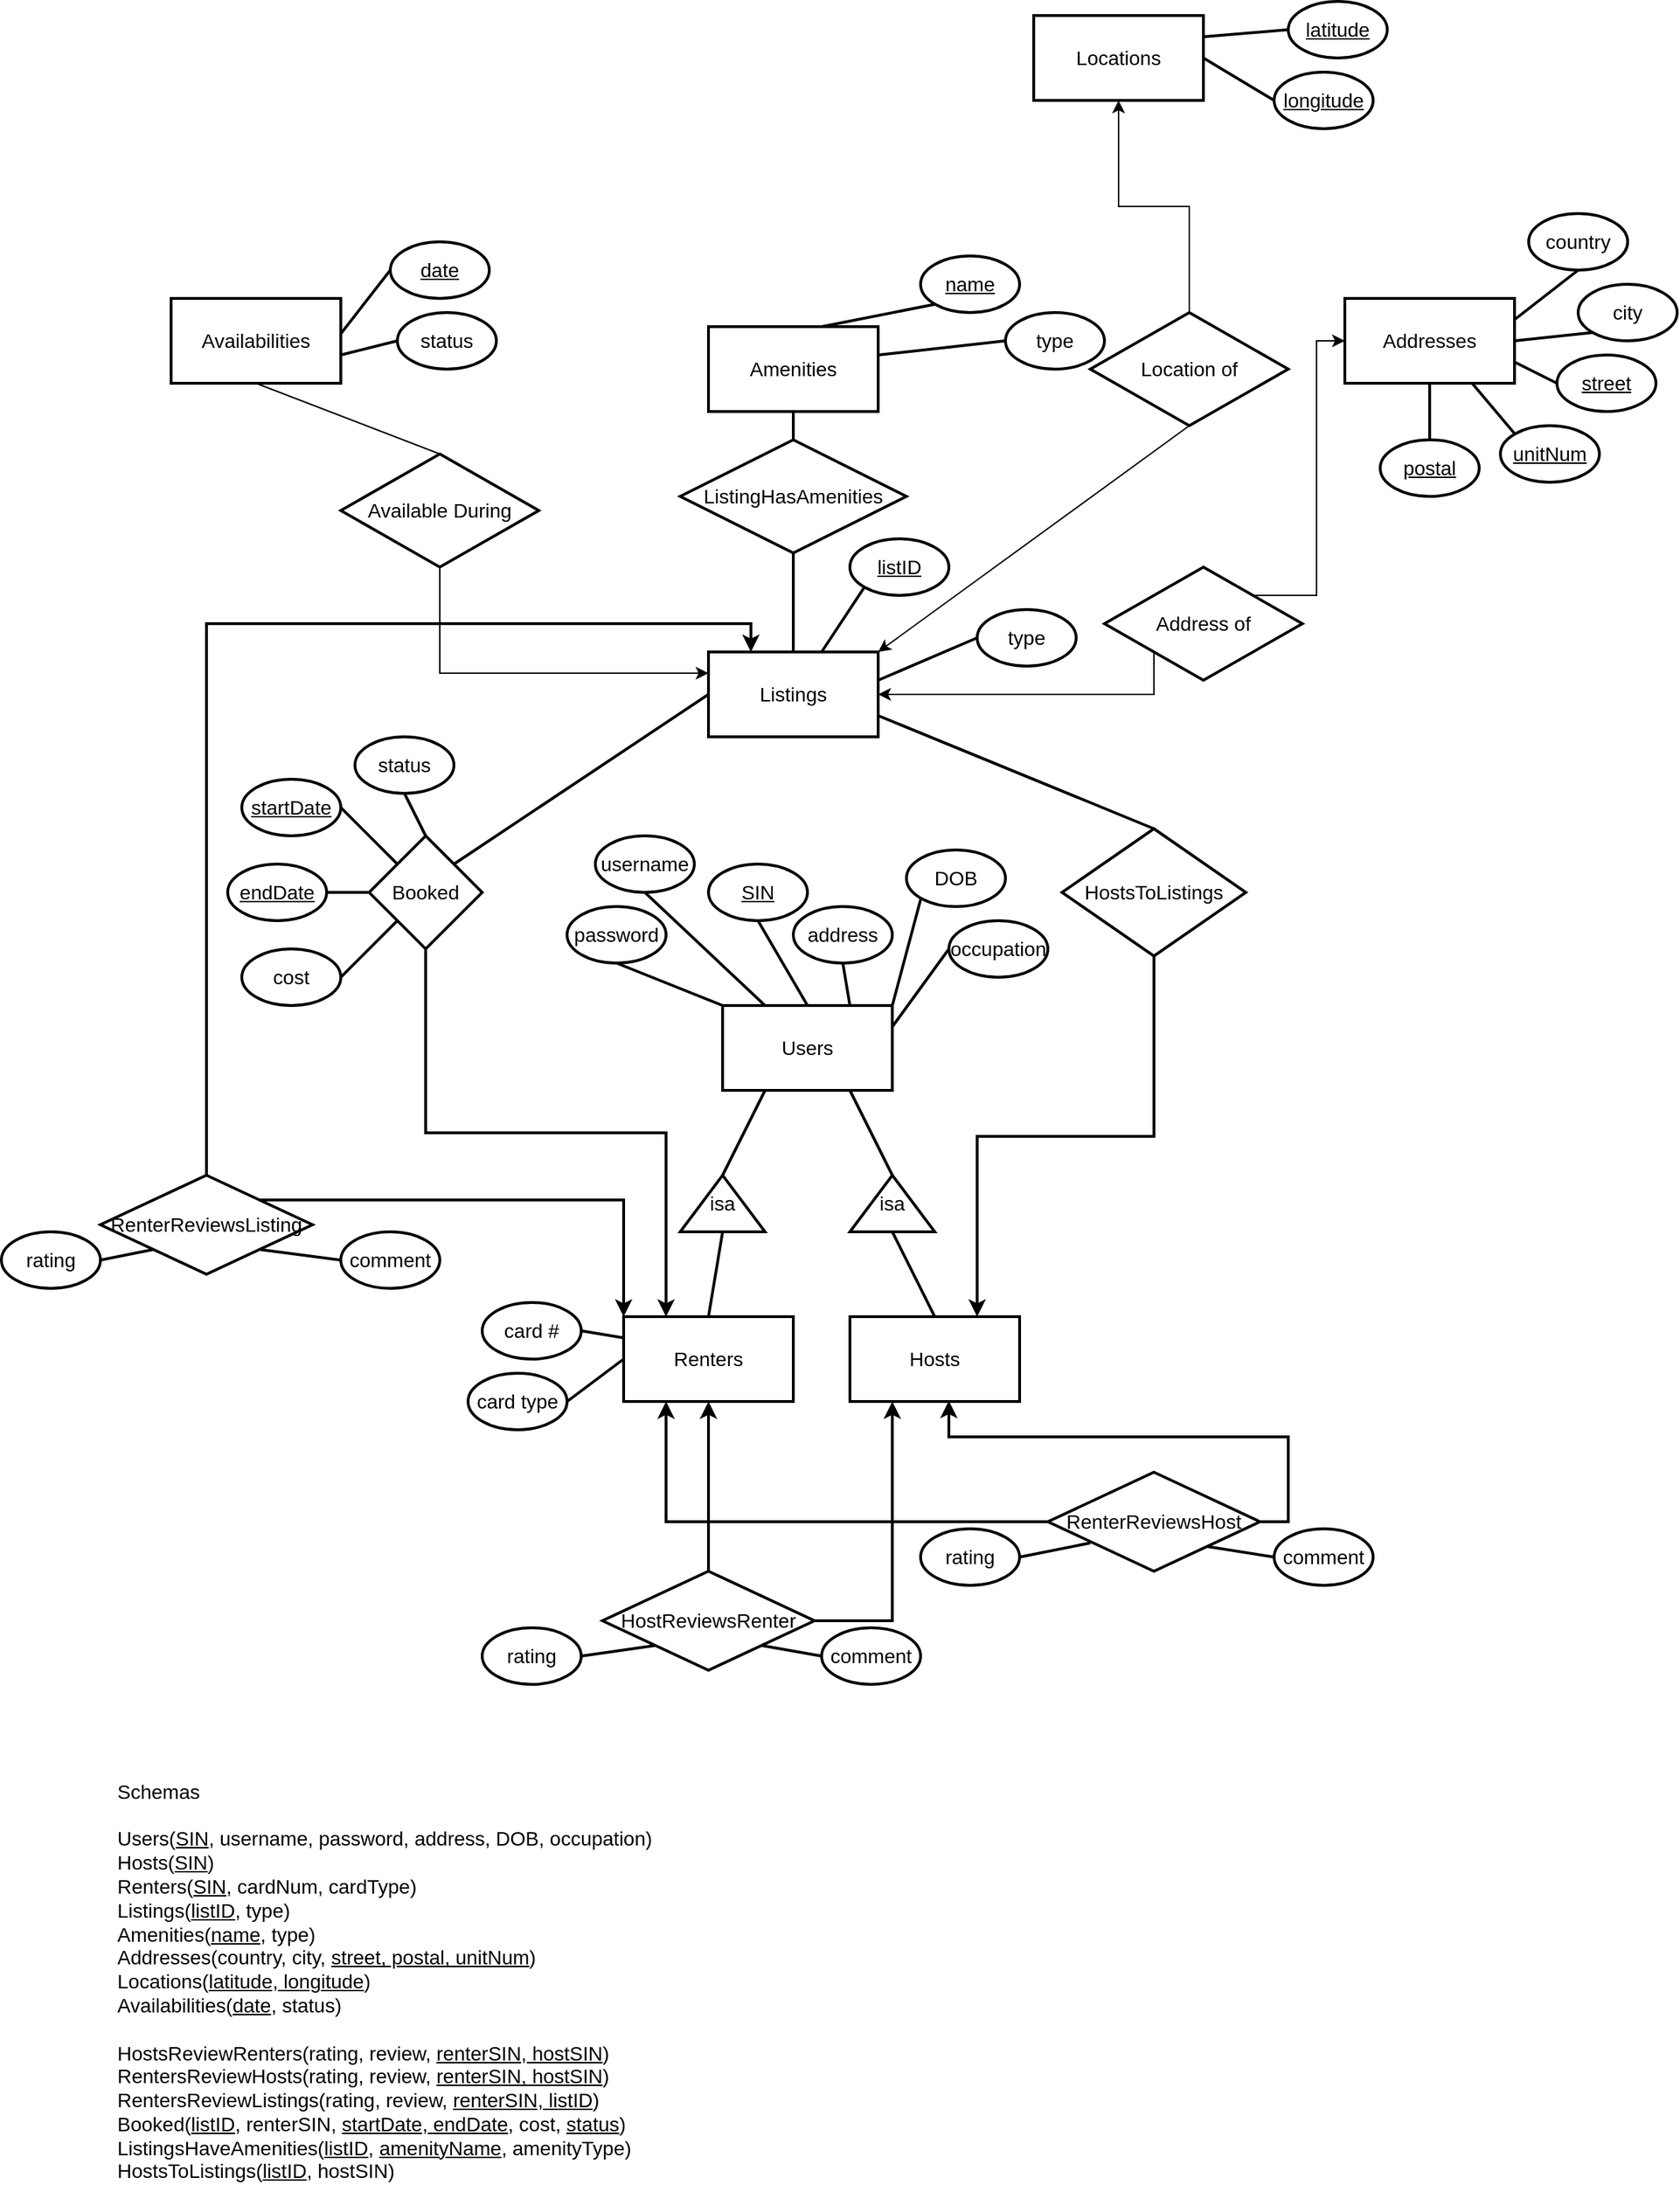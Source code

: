 <mxfile version="20.2.3" type="device"><diagram id="knI6Ya9efJXrDUYA589d" name="Page-1"><mxGraphModel dx="1422" dy="794" grid="1" gridSize="10" guides="1" tooltips="1" connect="1" arrows="1" fold="1" page="1" pageScale="1" pageWidth="850" pageHeight="1100" math="0" shadow="0"><root><mxCell id="0"/><mxCell id="1" parent="0"/><mxCell id="yv8ar8H4nYZj3fBdCoU2-1" value="Listings" style="rounded=0;whiteSpace=wrap;html=1;strokeWidth=2;fontSize=14;" parent="1" vertex="1"><mxGeometry x="570" y="520" width="120" height="60" as="geometry"/></mxCell><mxCell id="yv8ar8H4nYZj3fBdCoU2-2" value="Locations" style="rounded=0;whiteSpace=wrap;html=1;strokeWidth=2;fontSize=14;" parent="1" vertex="1"><mxGeometry x="800" y="70" width="120" height="60" as="geometry"/></mxCell><mxCell id="yv8ar8H4nYZj3fBdCoU2-3" value="Addresses" style="rounded=0;whiteSpace=wrap;html=1;strokeWidth=2;fontSize=14;" parent="1" vertex="1"><mxGeometry x="1020" y="270" width="120" height="60" as="geometry"/></mxCell><mxCell id="yv8ar8H4nYZj3fBdCoU2-4" value="Availabilities" style="rounded=0;whiteSpace=wrap;html=1;strokeWidth=2;fontSize=14;" parent="1" vertex="1"><mxGeometry x="190" y="270" width="120" height="60" as="geometry"/></mxCell><mxCell id="yv8ar8H4nYZj3fBdCoU2-6" value="Amenities" style="rounded=0;whiteSpace=wrap;html=1;strokeWidth=2;fontSize=14;" parent="1" vertex="1"><mxGeometry x="570" y="290" width="120" height="60" as="geometry"/></mxCell><mxCell id="yv8ar8H4nYZj3fBdCoU2-7" value="Users" style="rounded=0;whiteSpace=wrap;html=1;strokeWidth=2;fontSize=14;" parent="1" vertex="1"><mxGeometry x="580" y="770" width="120" height="60" as="geometry"/></mxCell><mxCell id="yv8ar8H4nYZj3fBdCoU2-8" value="Renters" style="rounded=0;whiteSpace=wrap;html=1;strokeWidth=2;fontSize=14;" parent="1" vertex="1"><mxGeometry x="510" y="990" width="120" height="60" as="geometry"/></mxCell><mxCell id="yv8ar8H4nYZj3fBdCoU2-9" value="Hosts" style="rounded=0;whiteSpace=wrap;html=1;strokeWidth=2;fontSize=14;" parent="1" vertex="1"><mxGeometry x="670" y="990" width="120" height="60" as="geometry"/></mxCell><mxCell id="yv8ar8H4nYZj3fBdCoU2-10" value="isa" style="triangle;whiteSpace=wrap;html=1;direction=north;strokeWidth=2;fontSize=14;" parent="1" vertex="1"><mxGeometry x="550" y="890" width="60" height="40" as="geometry"/></mxCell><mxCell id="yv8ar8H4nYZj3fBdCoU2-12" value="" style="endArrow=none;html=1;rounded=0;exitX=1;exitY=0.5;exitDx=0;exitDy=0;entryX=0.25;entryY=1;entryDx=0;entryDy=0;strokeWidth=2;fontSize=14;" parent="1" source="yv8ar8H4nYZj3fBdCoU2-10" target="yv8ar8H4nYZj3fBdCoU2-7" edge="1"><mxGeometry width="50" height="50" relative="1" as="geometry"><mxPoint x="590" y="700" as="sourcePoint"/><mxPoint x="640" y="650" as="targetPoint"/></mxGeometry></mxCell><mxCell id="yv8ar8H4nYZj3fBdCoU2-13" value="isa" style="triangle;whiteSpace=wrap;html=1;direction=north;strokeWidth=2;fontSize=14;" parent="1" vertex="1"><mxGeometry x="670" y="890" width="60" height="40" as="geometry"/></mxCell><mxCell id="yv8ar8H4nYZj3fBdCoU2-16" value="" style="endArrow=none;html=1;rounded=0;exitX=1;exitY=0.5;exitDx=0;exitDy=0;entryX=0.75;entryY=1;entryDx=0;entryDy=0;strokeWidth=2;fontSize=14;" parent="1" source="yv8ar8H4nYZj3fBdCoU2-13" target="yv8ar8H4nYZj3fBdCoU2-7" edge="1"><mxGeometry width="50" height="50" relative="1" as="geometry"><mxPoint x="590" y="700" as="sourcePoint"/><mxPoint x="640" y="650" as="targetPoint"/></mxGeometry></mxCell><mxCell id="yv8ar8H4nYZj3fBdCoU2-17" value="" style="endArrow=none;html=1;rounded=0;exitX=0;exitY=0.5;exitDx=0;exitDy=0;entryX=0.5;entryY=0;entryDx=0;entryDy=0;strokeWidth=2;fontSize=14;" parent="1" source="yv8ar8H4nYZj3fBdCoU2-10" target="yv8ar8H4nYZj3fBdCoU2-8" edge="1"><mxGeometry width="50" height="50" relative="1" as="geometry"><mxPoint x="590" y="700" as="sourcePoint"/><mxPoint x="640" y="650" as="targetPoint"/></mxGeometry></mxCell><mxCell id="yv8ar8H4nYZj3fBdCoU2-18" value="" style="endArrow=none;html=1;rounded=0;exitX=0;exitY=0.5;exitDx=0;exitDy=0;entryX=0.5;entryY=0;entryDx=0;entryDy=0;strokeWidth=2;fontSize=14;" parent="1" source="yv8ar8H4nYZj3fBdCoU2-13" target="yv8ar8H4nYZj3fBdCoU2-9" edge="1"><mxGeometry width="50" height="50" relative="1" as="geometry"><mxPoint x="590" y="700" as="sourcePoint"/><mxPoint x="640" y="650" as="targetPoint"/></mxGeometry></mxCell><mxCell id="yv8ar8H4nYZj3fBdCoU2-21" value="password" style="ellipse;whiteSpace=wrap;html=1;strokeWidth=2;fontSize=14;" parent="1" vertex="1"><mxGeometry x="470" y="700" width="70" height="40" as="geometry"/></mxCell><mxCell id="yv8ar8H4nYZj3fBdCoU2-22" value="username" style="ellipse;whiteSpace=wrap;html=1;strokeWidth=2;fontSize=14;" parent="1" vertex="1"><mxGeometry x="490" y="650" width="70" height="40" as="geometry"/></mxCell><mxCell id="yv8ar8H4nYZj3fBdCoU2-23" value="&lt;u style=&quot;font-size: 14px;&quot;&gt;SIN&lt;/u&gt;" style="ellipse;whiteSpace=wrap;html=1;strokeWidth=2;fontSize=14;" parent="1" vertex="1"><mxGeometry x="570" y="670" width="70" height="40" as="geometry"/></mxCell><mxCell id="yv8ar8H4nYZj3fBdCoU2-24" value="address" style="ellipse;whiteSpace=wrap;html=1;strokeWidth=2;fontSize=14;" parent="1" vertex="1"><mxGeometry x="630" y="700" width="70" height="40" as="geometry"/></mxCell><mxCell id="yv8ar8H4nYZj3fBdCoU2-25" value="DOB" style="ellipse;whiteSpace=wrap;html=1;strokeWidth=2;fontSize=14;" parent="1" vertex="1"><mxGeometry x="710" y="660" width="70" height="40" as="geometry"/></mxCell><mxCell id="yv8ar8H4nYZj3fBdCoU2-26" value="occupation" style="ellipse;whiteSpace=wrap;html=1;strokeWidth=2;fontSize=14;" parent="1" vertex="1"><mxGeometry x="740" y="710" width="70" height="40" as="geometry"/></mxCell><mxCell id="yv8ar8H4nYZj3fBdCoU2-27" value="" style="endArrow=none;html=1;rounded=0;exitX=0.5;exitY=1;exitDx=0;exitDy=0;entryX=0;entryY=0;entryDx=0;entryDy=0;strokeWidth=2;fontSize=14;" parent="1" source="yv8ar8H4nYZj3fBdCoU2-21" target="yv8ar8H4nYZj3fBdCoU2-7" edge="1"><mxGeometry width="50" height="50" relative="1" as="geometry"><mxPoint x="590" y="700" as="sourcePoint"/><mxPoint x="640" y="650" as="targetPoint"/></mxGeometry></mxCell><mxCell id="yv8ar8H4nYZj3fBdCoU2-28" value="" style="endArrow=none;html=1;rounded=0;exitX=0.5;exitY=1;exitDx=0;exitDy=0;entryX=0.25;entryY=0;entryDx=0;entryDy=0;strokeWidth=2;fontSize=14;" parent="1" source="yv8ar8H4nYZj3fBdCoU2-22" target="yv8ar8H4nYZj3fBdCoU2-7" edge="1"><mxGeometry width="50" height="50" relative="1" as="geometry"><mxPoint x="515" y="750.0" as="sourcePoint"/><mxPoint x="590" y="780.0" as="targetPoint"/></mxGeometry></mxCell><mxCell id="yv8ar8H4nYZj3fBdCoU2-29" value="" style="endArrow=none;html=1;rounded=0;exitX=0.5;exitY=1;exitDx=0;exitDy=0;entryX=0.5;entryY=0;entryDx=0;entryDy=0;strokeWidth=2;fontSize=14;" parent="1" source="yv8ar8H4nYZj3fBdCoU2-23" target="yv8ar8H4nYZj3fBdCoU2-7" edge="1"><mxGeometry width="50" height="50" relative="1" as="geometry"><mxPoint x="595" y="720.0" as="sourcePoint"/><mxPoint x="620" y="780.0" as="targetPoint"/></mxGeometry></mxCell><mxCell id="yv8ar8H4nYZj3fBdCoU2-30" value="" style="endArrow=none;html=1;rounded=0;entryX=0.5;entryY=1;entryDx=0;entryDy=0;exitX=0.75;exitY=0;exitDx=0;exitDy=0;strokeWidth=2;fontSize=14;" parent="1" source="yv8ar8H4nYZj3fBdCoU2-7" target="yv8ar8H4nYZj3fBdCoU2-24" edge="1"><mxGeometry width="50" height="50" relative="1" as="geometry"><mxPoint x="670" y="770" as="sourcePoint"/><mxPoint x="650" y="780.0" as="targetPoint"/></mxGeometry></mxCell><mxCell id="yv8ar8H4nYZj3fBdCoU2-31" value="" style="endArrow=none;html=1;rounded=0;exitX=1;exitY=0;exitDx=0;exitDy=0;entryX=0;entryY=1;entryDx=0;entryDy=0;strokeWidth=2;fontSize=14;" parent="1" source="yv8ar8H4nYZj3fBdCoU2-7" target="yv8ar8H4nYZj3fBdCoU2-25" edge="1"><mxGeometry width="50" height="50" relative="1" as="geometry"><mxPoint x="680" y="780.0" as="sourcePoint"/><mxPoint x="755" y="720.0" as="targetPoint"/></mxGeometry></mxCell><mxCell id="yv8ar8H4nYZj3fBdCoU2-32" value="" style="endArrow=none;html=1;rounded=0;exitX=1;exitY=0.25;exitDx=0;exitDy=0;entryX=0;entryY=0.5;entryDx=0;entryDy=0;strokeWidth=2;fontSize=14;" parent="1" source="yv8ar8H4nYZj3fBdCoU2-7" target="yv8ar8H4nYZj3fBdCoU2-26" edge="1"><mxGeometry width="50" height="50" relative="1" as="geometry"><mxPoint x="690" y="790.0" as="sourcePoint"/><mxPoint x="765" y="730.0" as="targetPoint"/></mxGeometry></mxCell><mxCell id="yv8ar8H4nYZj3fBdCoU2-33" value="card #" style="ellipse;whiteSpace=wrap;html=1;strokeWidth=2;fontSize=14;" parent="1" vertex="1"><mxGeometry x="410" y="980" width="70" height="40" as="geometry"/></mxCell><mxCell id="yv8ar8H4nYZj3fBdCoU2-34" value="card type" style="ellipse;whiteSpace=wrap;html=1;strokeWidth=2;fontSize=14;" parent="1" vertex="1"><mxGeometry x="400" y="1030" width="70" height="40" as="geometry"/></mxCell><mxCell id="yv8ar8H4nYZj3fBdCoU2-35" value="" style="endArrow=none;html=1;rounded=0;exitX=1;exitY=0.5;exitDx=0;exitDy=0;entryX=0;entryY=0.25;entryDx=0;entryDy=0;strokeWidth=2;fontSize=14;" parent="1" source="yv8ar8H4nYZj3fBdCoU2-33" target="yv8ar8H4nYZj3fBdCoU2-8" edge="1"><mxGeometry width="50" height="50" relative="1" as="geometry"><mxPoint x="515" y="750.0" as="sourcePoint"/><mxPoint x="590" y="780.0" as="targetPoint"/></mxGeometry></mxCell><mxCell id="yv8ar8H4nYZj3fBdCoU2-36" value="" style="endArrow=none;html=1;rounded=0;exitX=0;exitY=0.5;exitDx=0;exitDy=0;entryX=1;entryY=0.5;entryDx=0;entryDy=0;strokeWidth=2;fontSize=14;" parent="1" source="yv8ar8H4nYZj3fBdCoU2-8" target="yv8ar8H4nYZj3fBdCoU2-34" edge="1"><mxGeometry width="50" height="50" relative="1" as="geometry"><mxPoint x="525" y="760.0" as="sourcePoint"/><mxPoint x="600" y="790.0" as="targetPoint"/></mxGeometry></mxCell><mxCell id="yv8ar8H4nYZj3fBdCoU2-39" style="edgeStyle=orthogonalEdgeStyle;rounded=0;orthogonalLoop=1;jettySize=auto;html=1;exitX=1;exitY=0.5;exitDx=0;exitDy=0;entryX=0.583;entryY=0.992;entryDx=0;entryDy=0;entryPerimeter=0;fontSize=14;strokeWidth=2;" parent="1" source="yv8ar8H4nYZj3fBdCoU2-37" target="yv8ar8H4nYZj3fBdCoU2-9" edge="1"><mxGeometry relative="1" as="geometry"/></mxCell><mxCell id="yv8ar8H4nYZj3fBdCoU2-41" style="edgeStyle=orthogonalEdgeStyle;rounded=0;orthogonalLoop=1;jettySize=auto;html=1;exitX=0;exitY=0.5;exitDx=0;exitDy=0;entryX=0.25;entryY=1;entryDx=0;entryDy=0;fontSize=14;strokeWidth=2;" parent="1" source="yv8ar8H4nYZj3fBdCoU2-37" target="yv8ar8H4nYZj3fBdCoU2-8" edge="1"><mxGeometry relative="1" as="geometry"/></mxCell><mxCell id="yv8ar8H4nYZj3fBdCoU2-37" value="RenterReviewsHost" style="rhombus;whiteSpace=wrap;html=1;fontSize=14;strokeWidth=2;" parent="1" vertex="1"><mxGeometry x="810" y="1100" width="150" height="70" as="geometry"/></mxCell><mxCell id="yv8ar8H4nYZj3fBdCoU2-43" value="comment" style="ellipse;whiteSpace=wrap;html=1;strokeWidth=2;fontSize=14;" parent="1" vertex="1"><mxGeometry x="970" y="1140" width="70" height="40" as="geometry"/></mxCell><mxCell id="yv8ar8H4nYZj3fBdCoU2-44" value="" style="endArrow=none;html=1;rounded=0;exitX=1;exitY=1;exitDx=0;exitDy=0;entryX=0;entryY=0.5;entryDx=0;entryDy=0;strokeWidth=2;fontSize=14;" parent="1" source="yv8ar8H4nYZj3fBdCoU2-37" target="yv8ar8H4nYZj3fBdCoU2-43" edge="1"><mxGeometry width="50" height="50" relative="1" as="geometry"><mxPoint x="730" y="950.0" as="sourcePoint"/><mxPoint x="760" y="955.0" as="targetPoint"/></mxGeometry></mxCell><mxCell id="yv8ar8H4nYZj3fBdCoU2-45" value="rating" style="ellipse;whiteSpace=wrap;html=1;strokeWidth=2;fontSize=14;" parent="1" vertex="1"><mxGeometry x="720" y="1140" width="70" height="40" as="geometry"/></mxCell><mxCell id="yv8ar8H4nYZj3fBdCoU2-46" value="" style="endArrow=none;html=1;rounded=0;exitX=1;exitY=0.5;exitDx=0;exitDy=0;strokeWidth=2;fontSize=14;" parent="1" source="yv8ar8H4nYZj3fBdCoU2-45" edge="1"><mxGeometry width="50" height="50" relative="1" as="geometry"><mxPoint x="932.5" y="1162.5" as="sourcePoint"/><mxPoint x="840" y="1150" as="targetPoint"/></mxGeometry></mxCell><mxCell id="yv8ar8H4nYZj3fBdCoU2-54" style="edgeStyle=orthogonalEdgeStyle;rounded=0;orthogonalLoop=1;jettySize=auto;html=1;exitX=1;exitY=0.5;exitDx=0;exitDy=0;entryX=0.25;entryY=1;entryDx=0;entryDy=0;fontSize=14;strokeWidth=2;" parent="1" source="yv8ar8H4nYZj3fBdCoU2-48" target="yv8ar8H4nYZj3fBdCoU2-9" edge="1"><mxGeometry relative="1" as="geometry"/></mxCell><mxCell id="yv8ar8H4nYZj3fBdCoU2-56" style="edgeStyle=orthogonalEdgeStyle;rounded=0;orthogonalLoop=1;jettySize=auto;html=1;exitX=0.5;exitY=0;exitDx=0;exitDy=0;entryX=0.5;entryY=1;entryDx=0;entryDy=0;fontSize=14;strokeWidth=2;" parent="1" source="yv8ar8H4nYZj3fBdCoU2-48" target="yv8ar8H4nYZj3fBdCoU2-8" edge="1"><mxGeometry relative="1" as="geometry"/></mxCell><mxCell id="yv8ar8H4nYZj3fBdCoU2-48" value="HostReviewsRenter" style="rhombus;whiteSpace=wrap;html=1;fontSize=14;strokeWidth=2;" parent="1" vertex="1"><mxGeometry x="495" y="1170" width="150" height="70" as="geometry"/></mxCell><mxCell id="yv8ar8H4nYZj3fBdCoU2-49" value="comment" style="ellipse;whiteSpace=wrap;html=1;strokeWidth=2;fontSize=14;" parent="1" vertex="1"><mxGeometry x="650" y="1210" width="70" height="40" as="geometry"/></mxCell><mxCell id="yv8ar8H4nYZj3fBdCoU2-50" value="" style="endArrow=none;html=1;rounded=0;exitX=1;exitY=1;exitDx=0;exitDy=0;entryX=0;entryY=0.5;entryDx=0;entryDy=0;strokeWidth=2;fontSize=14;" parent="1" source="yv8ar8H4nYZj3fBdCoU2-48" target="yv8ar8H4nYZj3fBdCoU2-49" edge="1"><mxGeometry width="50" height="50" relative="1" as="geometry"><mxPoint x="420" y="1020.0" as="sourcePoint"/><mxPoint x="450" y="1025.0" as="targetPoint"/></mxGeometry></mxCell><mxCell id="yv8ar8H4nYZj3fBdCoU2-51" value="rating" style="ellipse;whiteSpace=wrap;html=1;strokeWidth=2;fontSize=14;" parent="1" vertex="1"><mxGeometry x="410" y="1210" width="70" height="40" as="geometry"/></mxCell><mxCell id="yv8ar8H4nYZj3fBdCoU2-52" value="" style="endArrow=none;html=1;rounded=0;exitX=1;exitY=0.5;exitDx=0;exitDy=0;strokeWidth=2;fontSize=14;entryX=0;entryY=1;entryDx=0;entryDy=0;" parent="1" source="yv8ar8H4nYZj3fBdCoU2-51" target="yv8ar8H4nYZj3fBdCoU2-48" edge="1"><mxGeometry width="50" height="50" relative="1" as="geometry"><mxPoint x="622.5" y="1232.5" as="sourcePoint"/><mxPoint x="530" y="1220" as="targetPoint"/></mxGeometry></mxCell><mxCell id="yv8ar8H4nYZj3fBdCoU2-59" style="edgeStyle=orthogonalEdgeStyle;rounded=0;orthogonalLoop=1;jettySize=auto;html=1;exitX=0.5;exitY=1;exitDx=0;exitDy=0;entryX=0.25;entryY=0;entryDx=0;entryDy=0;fontSize=14;strokeWidth=2;" parent="1" source="yv8ar8H4nYZj3fBdCoU2-57" target="yv8ar8H4nYZj3fBdCoU2-8" edge="1"><mxGeometry relative="1" as="geometry"/></mxCell><mxCell id="yv8ar8H4nYZj3fBdCoU2-57" value="Booked" style="rhombus;whiteSpace=wrap;html=1;fontSize=14;strokeWidth=2;" parent="1" vertex="1"><mxGeometry x="330" y="650" width="80" height="80" as="geometry"/></mxCell><mxCell id="yv8ar8H4nYZj3fBdCoU2-60" value="" style="endArrow=none;html=1;rounded=0;fontSize=14;strokeWidth=2;exitX=1;exitY=0;exitDx=0;exitDy=0;entryX=0;entryY=0.5;entryDx=0;entryDy=0;" parent="1" source="yv8ar8H4nYZj3fBdCoU2-57" target="yv8ar8H4nYZj3fBdCoU2-1" edge="1"><mxGeometry width="50" height="50" relative="1" as="geometry"><mxPoint x="450" y="900" as="sourcePoint"/><mxPoint x="500" y="850" as="targetPoint"/></mxGeometry></mxCell><mxCell id="yv8ar8H4nYZj3fBdCoU2-61" value="&lt;u&gt;startDate&lt;/u&gt;" style="ellipse;whiteSpace=wrap;html=1;strokeWidth=2;fontSize=14;" parent="1" vertex="1"><mxGeometry x="240" y="610" width="70" height="40" as="geometry"/></mxCell><mxCell id="yv8ar8H4nYZj3fBdCoU2-62" value="&lt;u&gt;endDate&lt;/u&gt;" style="ellipse;whiteSpace=wrap;html=1;strokeWidth=2;fontSize=14;" parent="1" vertex="1"><mxGeometry x="230" y="670" width="70" height="40" as="geometry"/></mxCell><mxCell id="yv8ar8H4nYZj3fBdCoU2-63" value="cost" style="ellipse;whiteSpace=wrap;html=1;strokeWidth=2;fontSize=14;" parent="1" vertex="1"><mxGeometry x="240" y="730" width="70" height="40" as="geometry"/></mxCell><mxCell id="yv8ar8H4nYZj3fBdCoU2-64" value="status" style="ellipse;whiteSpace=wrap;html=1;strokeWidth=2;fontSize=14;" parent="1" vertex="1"><mxGeometry x="320" y="580" width="70" height="40" as="geometry"/></mxCell><mxCell id="yv8ar8H4nYZj3fBdCoU2-65" value="" style="endArrow=none;html=1;rounded=0;fontSize=14;strokeWidth=2;exitX=0.5;exitY=1;exitDx=0;exitDy=0;entryX=0.5;entryY=0;entryDx=0;entryDy=0;" parent="1" source="yv8ar8H4nYZj3fBdCoU2-64" target="yv8ar8H4nYZj3fBdCoU2-57" edge="1"><mxGeometry width="50" height="50" relative="1" as="geometry"><mxPoint x="450" y="900" as="sourcePoint"/><mxPoint x="500" y="850" as="targetPoint"/></mxGeometry></mxCell><mxCell id="yv8ar8H4nYZj3fBdCoU2-66" value="" style="endArrow=none;html=1;rounded=0;fontSize=14;strokeWidth=2;exitX=1;exitY=0.5;exitDx=0;exitDy=0;entryX=0;entryY=0;entryDx=0;entryDy=0;" parent="1" source="yv8ar8H4nYZj3fBdCoU2-61" target="yv8ar8H4nYZj3fBdCoU2-57" edge="1"><mxGeometry width="50" height="50" relative="1" as="geometry"><mxPoint x="365" y="610" as="sourcePoint"/><mxPoint x="380" y="660" as="targetPoint"/></mxGeometry></mxCell><mxCell id="yv8ar8H4nYZj3fBdCoU2-67" value="" style="endArrow=none;html=1;rounded=0;fontSize=14;strokeWidth=2;exitX=1;exitY=0.5;exitDx=0;exitDy=0;entryX=0;entryY=0.5;entryDx=0;entryDy=0;" parent="1" source="yv8ar8H4nYZj3fBdCoU2-62" target="yv8ar8H4nYZj3fBdCoU2-57" edge="1"><mxGeometry width="50" height="50" relative="1" as="geometry"><mxPoint x="320" y="640" as="sourcePoint"/><mxPoint x="360" y="680" as="targetPoint"/></mxGeometry></mxCell><mxCell id="yv8ar8H4nYZj3fBdCoU2-68" value="" style="endArrow=none;html=1;rounded=0;fontSize=14;strokeWidth=2;exitX=1;exitY=0.5;exitDx=0;exitDy=0;entryX=0;entryY=1;entryDx=0;entryDy=0;" parent="1" source="yv8ar8H4nYZj3fBdCoU2-63" target="yv8ar8H4nYZj3fBdCoU2-57" edge="1"><mxGeometry width="50" height="50" relative="1" as="geometry"><mxPoint x="290" y="700" as="sourcePoint"/><mxPoint x="340" y="700" as="targetPoint"/></mxGeometry></mxCell><mxCell id="yv8ar8H4nYZj3fBdCoU2-73" style="edgeStyle=orthogonalEdgeStyle;rounded=0;orthogonalLoop=1;jettySize=auto;html=1;exitX=0.5;exitY=1;exitDx=0;exitDy=0;entryX=0.75;entryY=0;entryDx=0;entryDy=0;fontSize=14;strokeWidth=2;" parent="1" source="yv8ar8H4nYZj3fBdCoU2-71" target="yv8ar8H4nYZj3fBdCoU2-9" edge="1"><mxGeometry relative="1" as="geometry"/></mxCell><mxCell id="yv8ar8H4nYZj3fBdCoU2-71" value="HostsToListings" style="rhombus;whiteSpace=wrap;html=1;fontSize=14;strokeWidth=2;" parent="1" vertex="1"><mxGeometry x="820" y="645" width="130" height="90" as="geometry"/></mxCell><mxCell id="yv8ar8H4nYZj3fBdCoU2-72" value="" style="endArrow=none;html=1;rounded=0;fontSize=14;strokeWidth=2;exitX=0.5;exitY=0;exitDx=0;exitDy=0;entryX=1;entryY=0.75;entryDx=0;entryDy=0;" parent="1" source="yv8ar8H4nYZj3fBdCoU2-71" target="yv8ar8H4nYZj3fBdCoU2-1" edge="1"><mxGeometry width="50" height="50" relative="1" as="geometry"><mxPoint x="400" y="680" as="sourcePoint"/><mxPoint x="590" y="430" as="targetPoint"/></mxGeometry></mxCell><mxCell id="yv8ar8H4nYZj3fBdCoU2-83" style="edgeStyle=orthogonalEdgeStyle;rounded=0;orthogonalLoop=1;jettySize=auto;html=1;exitX=1;exitY=0;exitDx=0;exitDy=0;entryX=0;entryY=0;entryDx=0;entryDy=0;fontSize=14;strokeWidth=2;" parent="1" source="yv8ar8H4nYZj3fBdCoU2-76" target="yv8ar8H4nYZj3fBdCoU2-8" edge="1"><mxGeometry relative="1" as="geometry"/></mxCell><mxCell id="yv8ar8H4nYZj3fBdCoU2-85" style="edgeStyle=orthogonalEdgeStyle;rounded=0;orthogonalLoop=1;jettySize=auto;html=1;exitX=0.5;exitY=0;exitDx=0;exitDy=0;entryX=0.25;entryY=0;entryDx=0;entryDy=0;fontSize=14;strokeWidth=2;" parent="1" source="yv8ar8H4nYZj3fBdCoU2-76" target="yv8ar8H4nYZj3fBdCoU2-1" edge="1"><mxGeometry relative="1" as="geometry"><Array as="points"><mxPoint x="215" y="500"/><mxPoint x="600" y="500"/></Array></mxGeometry></mxCell><mxCell id="yv8ar8H4nYZj3fBdCoU2-76" value="RenterReviewsListing" style="rhombus;whiteSpace=wrap;html=1;fontSize=14;strokeWidth=2;" parent="1" vertex="1"><mxGeometry x="140" y="890" width="150" height="70" as="geometry"/></mxCell><mxCell id="yv8ar8H4nYZj3fBdCoU2-77" value="comment" style="ellipse;whiteSpace=wrap;html=1;strokeWidth=2;fontSize=14;" parent="1" vertex="1"><mxGeometry x="310" y="930" width="70" height="40" as="geometry"/></mxCell><mxCell id="yv8ar8H4nYZj3fBdCoU2-78" value="" style="endArrow=none;html=1;rounded=0;exitX=1;exitY=1;exitDx=0;exitDy=0;entryX=0;entryY=0.5;entryDx=0;entryDy=0;strokeWidth=2;fontSize=14;" parent="1" source="yv8ar8H4nYZj3fBdCoU2-76" target="yv8ar8H4nYZj3fBdCoU2-77" edge="1"><mxGeometry width="50" height="50" relative="1" as="geometry"><mxPoint x="80" y="740.0" as="sourcePoint"/><mxPoint x="110" y="745.0" as="targetPoint"/></mxGeometry></mxCell><mxCell id="yv8ar8H4nYZj3fBdCoU2-79" value="rating" style="ellipse;whiteSpace=wrap;html=1;strokeWidth=2;fontSize=14;" parent="1" vertex="1"><mxGeometry x="70" y="930" width="70" height="40" as="geometry"/></mxCell><mxCell id="yv8ar8H4nYZj3fBdCoU2-80" value="" style="endArrow=none;html=1;rounded=0;exitX=1;exitY=0.5;exitDx=0;exitDy=0;strokeWidth=2;fontSize=14;entryX=0;entryY=1;entryDx=0;entryDy=0;" parent="1" source="yv8ar8H4nYZj3fBdCoU2-79" target="yv8ar8H4nYZj3fBdCoU2-76" edge="1"><mxGeometry width="50" height="50" relative="1" as="geometry"><mxPoint x="282.5" y="952.5" as="sourcePoint"/><mxPoint x="190" y="940" as="targetPoint"/></mxGeometry></mxCell><mxCell id="yv8ar8H4nYZj3fBdCoU2-86" value="ListingHasAmenities" style="rhombus;whiteSpace=wrap;html=1;fontSize=14;strokeWidth=2;" parent="1" vertex="1"><mxGeometry x="550" y="370" width="160" height="80" as="geometry"/></mxCell><mxCell id="yv8ar8H4nYZj3fBdCoU2-87" value="" style="endArrow=none;html=1;rounded=0;fontSize=14;strokeWidth=2;exitX=0.5;exitY=1;exitDx=0;exitDy=0;entryX=0.5;entryY=0;entryDx=0;entryDy=0;" parent="1" source="yv8ar8H4nYZj3fBdCoU2-6" target="yv8ar8H4nYZj3fBdCoU2-86" edge="1"><mxGeometry width="50" height="50" relative="1" as="geometry"><mxPoint x="365" y="630" as="sourcePoint"/><mxPoint x="380" y="660" as="targetPoint"/></mxGeometry></mxCell><mxCell id="yv8ar8H4nYZj3fBdCoU2-88" value="" style="endArrow=none;html=1;rounded=0;fontSize=14;strokeWidth=2;exitX=0.5;exitY=0;exitDx=0;exitDy=0;entryX=0.5;entryY=1;entryDx=0;entryDy=0;" parent="1" source="yv8ar8H4nYZj3fBdCoU2-1" target="yv8ar8H4nYZj3fBdCoU2-86" edge="1"><mxGeometry width="50" height="50" relative="1" as="geometry"><mxPoint x="675" y="280" as="sourcePoint"/><mxPoint x="660" y="360" as="targetPoint"/></mxGeometry></mxCell><mxCell id="yv8ar8H4nYZj3fBdCoU2-90" value="&lt;u&gt;listID&lt;/u&gt;" style="ellipse;whiteSpace=wrap;html=1;strokeWidth=2;fontSize=14;" parent="1" vertex="1"><mxGeometry x="670" y="440" width="70" height="40" as="geometry"/></mxCell><mxCell id="yv8ar8H4nYZj3fBdCoU2-91" value="type" style="ellipse;whiteSpace=wrap;html=1;strokeWidth=2;fontSize=14;" parent="1" vertex="1"><mxGeometry x="760" y="490" width="70" height="40" as="geometry"/></mxCell><mxCell id="yv8ar8H4nYZj3fBdCoU2-93" value="" style="endArrow=none;html=1;rounded=0;fontSize=14;strokeWidth=2;entryX=0;entryY=1;entryDx=0;entryDy=0;" parent="1" target="yv8ar8H4nYZj3fBdCoU2-90" edge="1"><mxGeometry width="50" height="50" relative="1" as="geometry"><mxPoint x="650" y="520" as="sourcePoint"/><mxPoint x="380" y="660" as="targetPoint"/></mxGeometry></mxCell><mxCell id="yv8ar8H4nYZj3fBdCoU2-94" value="" style="endArrow=none;html=1;rounded=0;fontSize=14;strokeWidth=2;entryX=0;entryY=0.5;entryDx=0;entryDy=0;" parent="1" target="yv8ar8H4nYZj3fBdCoU2-91" edge="1"><mxGeometry width="50" height="50" relative="1" as="geometry"><mxPoint x="690" y="540" as="sourcePoint"/><mxPoint x="740.251" y="514.142" as="targetPoint"/></mxGeometry></mxCell><mxCell id="yv8ar8H4nYZj3fBdCoU2-96" value="&lt;u&gt;name&lt;/u&gt;" style="ellipse;whiteSpace=wrap;html=1;strokeWidth=2;fontSize=14;" parent="1" vertex="1"><mxGeometry x="720" y="240" width="70" height="40" as="geometry"/></mxCell><mxCell id="yv8ar8H4nYZj3fBdCoU2-97" value="type" style="ellipse;whiteSpace=wrap;html=1;strokeWidth=2;fontSize=14;" parent="1" vertex="1"><mxGeometry x="780" y="280" width="70" height="40" as="geometry"/></mxCell><mxCell id="yv8ar8H4nYZj3fBdCoU2-98" value="" style="endArrow=none;html=1;rounded=0;fontSize=14;strokeWidth=2;entryX=0;entryY=1;entryDx=0;entryDy=0;" parent="1" target="yv8ar8H4nYZj3fBdCoU2-96" edge="1"><mxGeometry width="50" height="50" relative="1" as="geometry"><mxPoint x="650.0" y="290" as="sourcePoint"/><mxPoint x="380" y="430" as="targetPoint"/></mxGeometry></mxCell><mxCell id="yv8ar8H4nYZj3fBdCoU2-99" value="" style="endArrow=none;html=1;rounded=0;fontSize=14;strokeWidth=2;entryX=0;entryY=0.5;entryDx=0;entryDy=0;" parent="1" target="yv8ar8H4nYZj3fBdCoU2-97" edge="1"><mxGeometry width="50" height="50" relative="1" as="geometry"><mxPoint x="690.0" y="310" as="sourcePoint"/><mxPoint x="740.251" y="284.142" as="targetPoint"/></mxGeometry></mxCell><mxCell id="yv8ar8H4nYZj3fBdCoU2-100" value="&lt;u&gt;postal&lt;/u&gt;" style="ellipse;whiteSpace=wrap;html=1;strokeWidth=2;fontSize=14;" parent="1" vertex="1"><mxGeometry x="1045" y="370" width="70" height="40" as="geometry"/></mxCell><mxCell id="yv8ar8H4nYZj3fBdCoU2-101" value="&lt;u&gt;street&lt;/u&gt;" style="ellipse;whiteSpace=wrap;html=1;strokeWidth=2;fontSize=14;" parent="1" vertex="1"><mxGeometry x="1170" y="310" width="70" height="40" as="geometry"/></mxCell><mxCell id="yv8ar8H4nYZj3fBdCoU2-102" value="city" style="ellipse;whiteSpace=wrap;html=1;strokeWidth=2;fontSize=14;" parent="1" vertex="1"><mxGeometry x="1185" y="260" width="70" height="40" as="geometry"/></mxCell><mxCell id="yv8ar8H4nYZj3fBdCoU2-103" value="&lt;u&gt;unitNum&lt;/u&gt;" style="ellipse;whiteSpace=wrap;html=1;strokeWidth=2;fontSize=14;" parent="1" vertex="1"><mxGeometry x="1130" y="360" width="70" height="40" as="geometry"/></mxCell><mxCell id="yv8ar8H4nYZj3fBdCoU2-104" value="country" style="ellipse;whiteSpace=wrap;html=1;strokeWidth=2;fontSize=14;" parent="1" vertex="1"><mxGeometry x="1150" y="210" width="70" height="40" as="geometry"/></mxCell><mxCell id="yv8ar8H4nYZj3fBdCoU2-105" value="" style="endArrow=none;html=1;rounded=0;fontSize=14;strokeWidth=2;entryX=0.5;entryY=0;entryDx=0;entryDy=0;exitX=0.5;exitY=1;exitDx=0;exitDy=0;" parent="1" source="yv8ar8H4nYZj3fBdCoU2-3" target="yv8ar8H4nYZj3fBdCoU2-100" edge="1"><mxGeometry width="50" height="50" relative="1" as="geometry"><mxPoint x="700.0" y="550" as="sourcePoint"/><mxPoint x="790" y="540" as="targetPoint"/></mxGeometry></mxCell><mxCell id="yv8ar8H4nYZj3fBdCoU2-106" value="" style="endArrow=none;html=1;rounded=0;fontSize=14;strokeWidth=2;entryX=0;entryY=0;entryDx=0;entryDy=0;exitX=0.75;exitY=1;exitDx=0;exitDy=0;" parent="1" source="yv8ar8H4nYZj3fBdCoU2-3" target="yv8ar8H4nYZj3fBdCoU2-103" edge="1"><mxGeometry width="50" height="50" relative="1" as="geometry"><mxPoint x="1090" y="340" as="sourcePoint"/><mxPoint x="1090" y="380" as="targetPoint"/></mxGeometry></mxCell><mxCell id="yv8ar8H4nYZj3fBdCoU2-107" value="" style="endArrow=none;html=1;rounded=0;fontSize=14;strokeWidth=2;entryX=0;entryY=0.5;entryDx=0;entryDy=0;exitX=1;exitY=0.75;exitDx=0;exitDy=0;" parent="1" source="yv8ar8H4nYZj3fBdCoU2-3" target="yv8ar8H4nYZj3fBdCoU2-101" edge="1"><mxGeometry width="50" height="50" relative="1" as="geometry"><mxPoint x="1100" y="350" as="sourcePoint"/><mxPoint x="1100" y="390" as="targetPoint"/></mxGeometry></mxCell><mxCell id="yv8ar8H4nYZj3fBdCoU2-108" value="" style="endArrow=none;html=1;rounded=0;fontSize=14;strokeWidth=2;entryX=0;entryY=1;entryDx=0;entryDy=0;exitX=1;exitY=0.5;exitDx=0;exitDy=0;" parent="1" source="yv8ar8H4nYZj3fBdCoU2-3" target="yv8ar8H4nYZj3fBdCoU2-102" edge="1"><mxGeometry width="50" height="50" relative="1" as="geometry"><mxPoint x="1110" y="360" as="sourcePoint"/><mxPoint x="1110" y="400" as="targetPoint"/></mxGeometry></mxCell><mxCell id="yv8ar8H4nYZj3fBdCoU2-109" value="" style="endArrow=none;html=1;rounded=0;fontSize=14;strokeWidth=2;entryX=1;entryY=0.25;entryDx=0;entryDy=0;exitX=0.5;exitY=1;exitDx=0;exitDy=0;" parent="1" source="yv8ar8H4nYZj3fBdCoU2-104" target="yv8ar8H4nYZj3fBdCoU2-3" edge="1"><mxGeometry width="50" height="50" relative="1" as="geometry"><mxPoint x="1120" y="370" as="sourcePoint"/><mxPoint x="1120" y="410" as="targetPoint"/></mxGeometry></mxCell><mxCell id="yv8ar8H4nYZj3fBdCoU2-110" value="&lt;u&gt;latitude&lt;/u&gt;" style="ellipse;whiteSpace=wrap;html=1;strokeWidth=2;fontSize=14;" parent="1" vertex="1"><mxGeometry x="980" y="60" width="70" height="40" as="geometry"/></mxCell><mxCell id="yv8ar8H4nYZj3fBdCoU2-111" value="&lt;u&gt;longitude&lt;/u&gt;" style="ellipse;whiteSpace=wrap;html=1;strokeWidth=2;fontSize=14;" parent="1" vertex="1"><mxGeometry x="970" y="110" width="70" height="40" as="geometry"/></mxCell><mxCell id="yv8ar8H4nYZj3fBdCoU2-112" value="" style="endArrow=none;html=1;rounded=0;fontSize=14;strokeWidth=2;entryX=0;entryY=0.5;entryDx=0;entryDy=0;exitX=1;exitY=0.25;exitDx=0;exitDy=0;" parent="1" source="yv8ar8H4nYZj3fBdCoU2-2" target="yv8ar8H4nYZj3fBdCoU2-110" edge="1"><mxGeometry width="50" height="50" relative="1" as="geometry"><mxPoint x="945" y="120" as="sourcePoint"/><mxPoint x="655" y="330" as="targetPoint"/></mxGeometry></mxCell><mxCell id="yv8ar8H4nYZj3fBdCoU2-113" value="" style="endArrow=none;html=1;rounded=0;fontSize=14;strokeWidth=2;entryX=0;entryY=0.5;entryDx=0;entryDy=0;exitX=1;exitY=0.5;exitDx=0;exitDy=0;" parent="1" source="yv8ar8H4nYZj3fBdCoU2-2" target="yv8ar8H4nYZj3fBdCoU2-111" edge="1"><mxGeometry width="50" height="50" relative="1" as="geometry"><mxPoint x="975" y="120" as="sourcePoint"/><mxPoint x="955" y="170" as="targetPoint"/></mxGeometry></mxCell><mxCell id="yv8ar8H4nYZj3fBdCoU2-114" value="&lt;u&gt;date&lt;/u&gt;" style="ellipse;whiteSpace=wrap;html=1;strokeWidth=2;fontSize=14;" parent="1" vertex="1"><mxGeometry x="345" y="230" width="70" height="40" as="geometry"/></mxCell><mxCell id="yv8ar8H4nYZj3fBdCoU2-115" value="status" style="ellipse;whiteSpace=wrap;html=1;strokeWidth=2;fontSize=14;" parent="1" vertex="1"><mxGeometry x="350" y="280" width="70" height="40" as="geometry"/></mxCell><mxCell id="yv8ar8H4nYZj3fBdCoU2-116" value="" style="endArrow=none;html=1;rounded=0;fontSize=14;strokeWidth=2;entryX=0;entryY=0.5;entryDx=0;entryDy=0;exitX=1;exitY=0.25;exitDx=0;exitDy=0;" parent="1" target="yv8ar8H4nYZj3fBdCoU2-114" edge="1"><mxGeometry width="50" height="50" relative="1" as="geometry"><mxPoint x="310" y="295" as="sourcePoint"/><mxPoint x="45" y="540" as="targetPoint"/></mxGeometry></mxCell><mxCell id="yv8ar8H4nYZj3fBdCoU2-117" value="" style="endArrow=none;html=1;rounded=0;fontSize=14;strokeWidth=2;entryX=0;entryY=0.5;entryDx=0;entryDy=0;exitX=1;exitY=0.5;exitDx=0;exitDy=0;" parent="1" target="yv8ar8H4nYZj3fBdCoU2-115" edge="1"><mxGeometry width="50" height="50" relative="1" as="geometry"><mxPoint x="310" y="310" as="sourcePoint"/><mxPoint x="345" y="380" as="targetPoint"/></mxGeometry></mxCell><mxCell id="yv8ar8H4nYZj3fBdCoU2-118" value="Schemas&lt;br&gt;&lt;br&gt;Users(&lt;u&gt;SIN&lt;/u&gt;, username, password, address, DOB, occupation)&lt;br&gt;Hosts(&lt;u&gt;SIN&lt;/u&gt;)&lt;br&gt;Renters(&lt;u&gt;SIN&lt;/u&gt;, cardNum, cardType)&lt;br&gt;Listings(&lt;u&gt;listID&lt;/u&gt;, type)&lt;br&gt;Amenities(&lt;u&gt;name&lt;/u&gt;, type)&lt;br&gt;Addresses(country, city, &lt;u&gt;street, postal, unitNum&lt;/u&gt;)&lt;br&gt;Locations(&lt;u&gt;latitude, longitude&lt;/u&gt;)&lt;br&gt;Availabilities(&lt;u&gt;date&lt;/u&gt;, status)&lt;br&gt;&lt;br&gt;HostsReviewRenters(rating, review, &lt;u&gt;renterSIN, hostSIN&lt;/u&gt;)&lt;br&gt;RentersReviewHosts(rating, review,&amp;nbsp;&lt;u&gt;renterSIN, hostSIN&lt;/u&gt;)&lt;br&gt;RentersReviewListings(rating, review, &lt;u&gt;renterSIN, listID&lt;/u&gt;)&lt;br&gt;Booked(&lt;u&gt;listID&lt;/u&gt;,&lt;font color=&quot;#ff0000&quot;&gt; &lt;/font&gt;renterSIN, &lt;u&gt;startDate, endDate&lt;/u&gt;, cost, &lt;u&gt;status&lt;/u&gt;)&lt;br&gt;ListingsHaveAmenities(&lt;u&gt;listID&lt;/u&gt;, &lt;u&gt;amenityName&lt;/u&gt;, amenityType)&lt;br&gt;HostsToListings(&lt;u&gt;listID&lt;/u&gt;, hostSIN)" style="text;html=1;strokeColor=none;fillColor=none;align=left;verticalAlign=middle;whiteSpace=wrap;rounded=0;fontSize=14;" parent="1" vertex="1"><mxGeometry x="150" y="1320" width="430" height="280" as="geometry"/></mxCell><mxCell id="SnqCljDGB18LjV8ltZoq-1" style="edgeStyle=orthogonalEdgeStyle;rounded=0;orthogonalLoop=1;jettySize=auto;html=1;exitX=0.5;exitY=1;exitDx=0;exitDy=0;entryX=0;entryY=0.25;entryDx=0;entryDy=0;" edge="1" parent="1" source="kBOvS8MJvvHNcOe4Ljd4-1" target="yv8ar8H4nYZj3fBdCoU2-1"><mxGeometry relative="1" as="geometry"/></mxCell><mxCell id="kBOvS8MJvvHNcOe4Ljd4-1" value="Available During" style="rhombus;whiteSpace=wrap;html=1;fontSize=14;strokeWidth=2;" parent="1" vertex="1"><mxGeometry x="310" y="380" width="140" height="80" as="geometry"/></mxCell><mxCell id="kBOvS8MJvvHNcOe4Ljd4-3" value="" style="endArrow=none;html=1;rounded=0;exitX=0.5;exitY=1;exitDx=0;exitDy=0;entryX=0.5;entryY=0;entryDx=0;entryDy=0;" parent="1" source="yv8ar8H4nYZj3fBdCoU2-4" target="kBOvS8MJvvHNcOe4Ljd4-1" edge="1"><mxGeometry width="50" height="50" relative="1" as="geometry"><mxPoint x="440" y="770" as="sourcePoint"/><mxPoint x="490" y="720" as="targetPoint"/></mxGeometry></mxCell><mxCell id="kBOvS8MJvvHNcOe4Ljd4-11" style="edgeStyle=orthogonalEdgeStyle;rounded=0;orthogonalLoop=1;jettySize=auto;html=1;exitX=1;exitY=0;exitDx=0;exitDy=0;entryX=0;entryY=0.5;entryDx=0;entryDy=0;" parent="1" source="kBOvS8MJvvHNcOe4Ljd4-4" target="yv8ar8H4nYZj3fBdCoU2-3" edge="1"><mxGeometry relative="1" as="geometry"><Array as="points"><mxPoint x="1000" y="480"/><mxPoint x="1000" y="300"/></Array></mxGeometry></mxCell><mxCell id="SnqCljDGB18LjV8ltZoq-2" style="edgeStyle=orthogonalEdgeStyle;rounded=0;orthogonalLoop=1;jettySize=auto;html=1;exitX=0;exitY=1;exitDx=0;exitDy=0;entryX=1;entryY=0.5;entryDx=0;entryDy=0;" edge="1" parent="1" source="kBOvS8MJvvHNcOe4Ljd4-4" target="yv8ar8H4nYZj3fBdCoU2-1"><mxGeometry relative="1" as="geometry"><Array as="points"><mxPoint x="885" y="550"/></Array></mxGeometry></mxCell><mxCell id="kBOvS8MJvvHNcOe4Ljd4-4" value="Address of" style="rhombus;whiteSpace=wrap;html=1;fontSize=14;strokeWidth=2;" parent="1" vertex="1"><mxGeometry x="850" y="460" width="140" height="80" as="geometry"/></mxCell><mxCell id="kBOvS8MJvvHNcOe4Ljd4-12" style="edgeStyle=orthogonalEdgeStyle;rounded=0;orthogonalLoop=1;jettySize=auto;html=1;exitX=0.5;exitY=0;exitDx=0;exitDy=0;entryX=0.5;entryY=1;entryDx=0;entryDy=0;" parent="1" source="kBOvS8MJvvHNcOe4Ljd4-9" target="yv8ar8H4nYZj3fBdCoU2-2" edge="1"><mxGeometry relative="1" as="geometry"/></mxCell><mxCell id="kBOvS8MJvvHNcOe4Ljd4-9" value="Location of" style="rhombus;whiteSpace=wrap;html=1;fontSize=14;strokeWidth=2;" parent="1" vertex="1"><mxGeometry x="840" y="280" width="140" height="80" as="geometry"/></mxCell><mxCell id="SnqCljDGB18LjV8ltZoq-5" value="" style="endArrow=classic;html=1;rounded=0;exitX=0.5;exitY=1;exitDx=0;exitDy=0;entryX=1;entryY=0;entryDx=0;entryDy=0;" edge="1" parent="1" source="kBOvS8MJvvHNcOe4Ljd4-9" target="yv8ar8H4nYZj3fBdCoU2-1"><mxGeometry width="50" height="50" relative="1" as="geometry"><mxPoint x="700" y="330" as="sourcePoint"/><mxPoint x="750" y="280" as="targetPoint"/></mxGeometry></mxCell></root></mxGraphModel></diagram></mxfile>